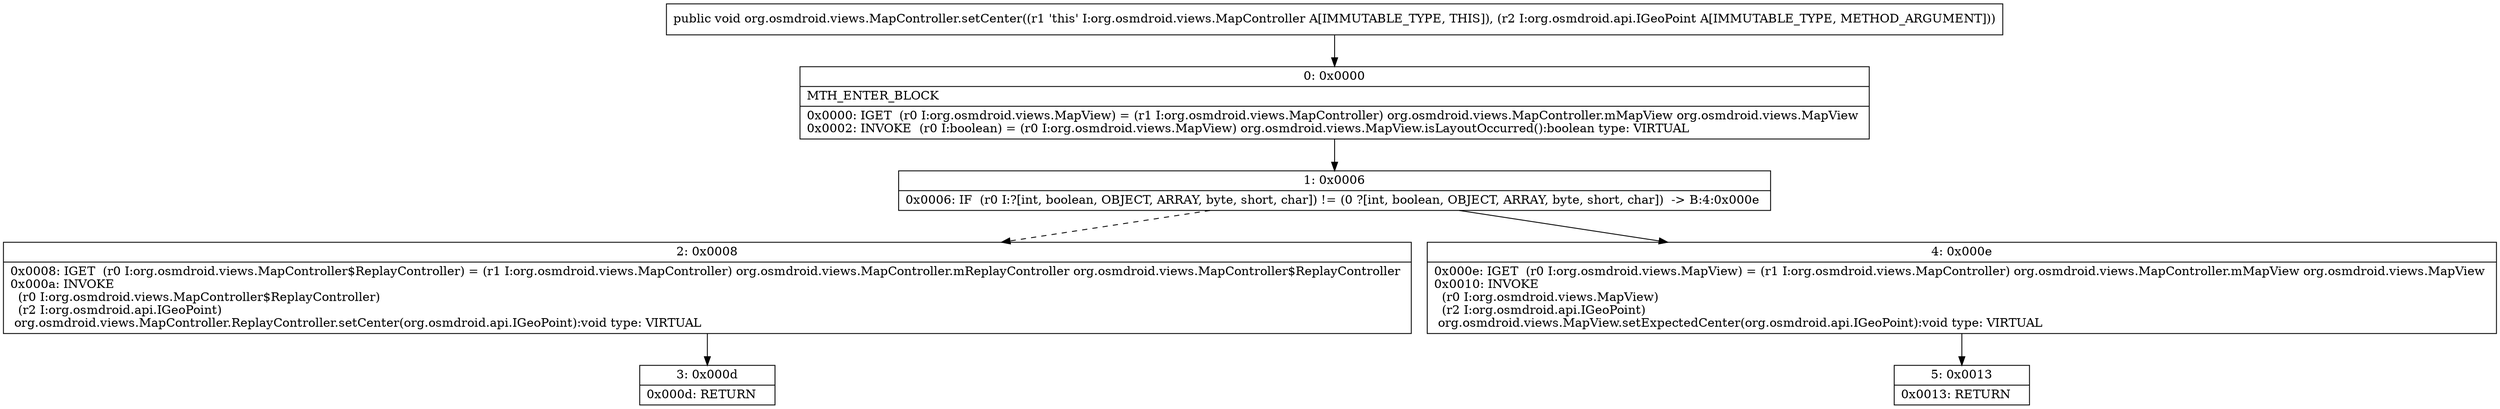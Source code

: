 digraph "CFG fororg.osmdroid.views.MapController.setCenter(Lorg\/osmdroid\/api\/IGeoPoint;)V" {
Node_0 [shape=record,label="{0\:\ 0x0000|MTH_ENTER_BLOCK\l|0x0000: IGET  (r0 I:org.osmdroid.views.MapView) = (r1 I:org.osmdroid.views.MapController) org.osmdroid.views.MapController.mMapView org.osmdroid.views.MapView \l0x0002: INVOKE  (r0 I:boolean) = (r0 I:org.osmdroid.views.MapView) org.osmdroid.views.MapView.isLayoutOccurred():boolean type: VIRTUAL \l}"];
Node_1 [shape=record,label="{1\:\ 0x0006|0x0006: IF  (r0 I:?[int, boolean, OBJECT, ARRAY, byte, short, char]) != (0 ?[int, boolean, OBJECT, ARRAY, byte, short, char])  \-\> B:4:0x000e \l}"];
Node_2 [shape=record,label="{2\:\ 0x0008|0x0008: IGET  (r0 I:org.osmdroid.views.MapController$ReplayController) = (r1 I:org.osmdroid.views.MapController) org.osmdroid.views.MapController.mReplayController org.osmdroid.views.MapController$ReplayController \l0x000a: INVOKE  \l  (r0 I:org.osmdroid.views.MapController$ReplayController)\l  (r2 I:org.osmdroid.api.IGeoPoint)\l org.osmdroid.views.MapController.ReplayController.setCenter(org.osmdroid.api.IGeoPoint):void type: VIRTUAL \l}"];
Node_3 [shape=record,label="{3\:\ 0x000d|0x000d: RETURN   \l}"];
Node_4 [shape=record,label="{4\:\ 0x000e|0x000e: IGET  (r0 I:org.osmdroid.views.MapView) = (r1 I:org.osmdroid.views.MapController) org.osmdroid.views.MapController.mMapView org.osmdroid.views.MapView \l0x0010: INVOKE  \l  (r0 I:org.osmdroid.views.MapView)\l  (r2 I:org.osmdroid.api.IGeoPoint)\l org.osmdroid.views.MapView.setExpectedCenter(org.osmdroid.api.IGeoPoint):void type: VIRTUAL \l}"];
Node_5 [shape=record,label="{5\:\ 0x0013|0x0013: RETURN   \l}"];
MethodNode[shape=record,label="{public void org.osmdroid.views.MapController.setCenter((r1 'this' I:org.osmdroid.views.MapController A[IMMUTABLE_TYPE, THIS]), (r2 I:org.osmdroid.api.IGeoPoint A[IMMUTABLE_TYPE, METHOD_ARGUMENT])) }"];
MethodNode -> Node_0;
Node_0 -> Node_1;
Node_1 -> Node_2[style=dashed];
Node_1 -> Node_4;
Node_2 -> Node_3;
Node_4 -> Node_5;
}

